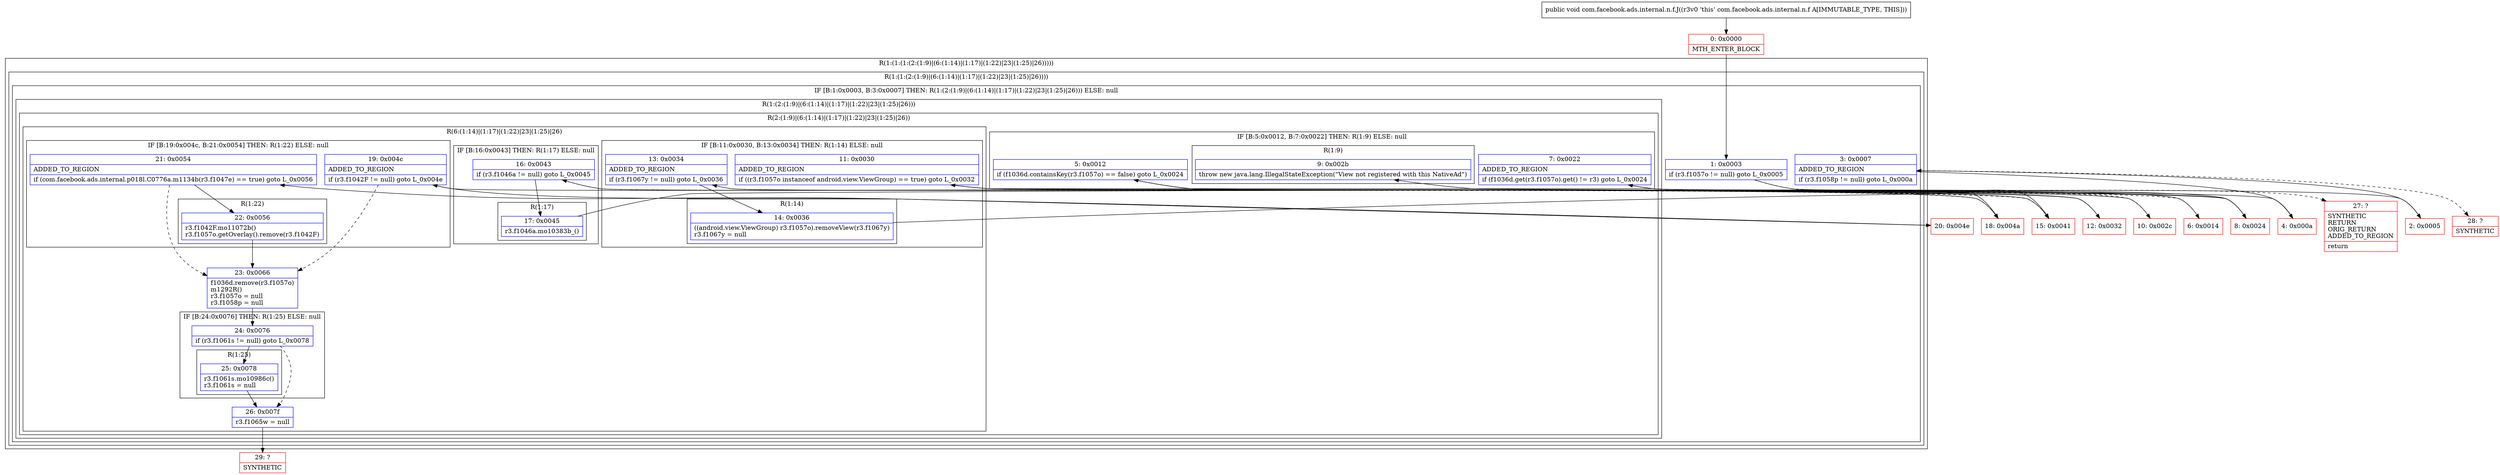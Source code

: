 digraph "CFG forcom.facebook.ads.internal.n.f.J()V" {
subgraph cluster_Region_1040412648 {
label = "R(1:(1:(1:(2:(1:9)|(6:(1:14)|(1:17)|(1:22)|23|(1:25)|26)))))";
node [shape=record,color=blue];
subgraph cluster_Region_1771122858 {
label = "R(1:(1:(2:(1:9)|(6:(1:14)|(1:17)|(1:22)|23|(1:25)|26))))";
node [shape=record,color=blue];
subgraph cluster_IfRegion_1723579443 {
label = "IF [B:1:0x0003, B:3:0x0007] THEN: R(1:(2:(1:9)|(6:(1:14)|(1:17)|(1:22)|23|(1:25)|26))) ELSE: null";
node [shape=record,color=blue];
Node_1 [shape=record,label="{1\:\ 0x0003|if (r3.f1057o != null) goto L_0x0005\l}"];
Node_3 [shape=record,label="{3\:\ 0x0007|ADDED_TO_REGION\l|if (r3.f1058p != null) goto L_0x000a\l}"];
subgraph cluster_Region_302977004 {
label = "R(1:(2:(1:9)|(6:(1:14)|(1:17)|(1:22)|23|(1:25)|26)))";
node [shape=record,color=blue];
subgraph cluster_Region_936795754 {
label = "R(2:(1:9)|(6:(1:14)|(1:17)|(1:22)|23|(1:25)|26))";
node [shape=record,color=blue];
subgraph cluster_IfRegion_1470250074 {
label = "IF [B:5:0x0012, B:7:0x0022] THEN: R(1:9) ELSE: null";
node [shape=record,color=blue];
Node_5 [shape=record,label="{5\:\ 0x0012|if (f1036d.containsKey(r3.f1057o) == false) goto L_0x0024\l}"];
Node_7 [shape=record,label="{7\:\ 0x0022|ADDED_TO_REGION\l|if (f1036d.get(r3.f1057o).get() != r3) goto L_0x0024\l}"];
subgraph cluster_Region_1816352953 {
label = "R(1:9)";
node [shape=record,color=blue];
Node_9 [shape=record,label="{9\:\ 0x002b|throw new java.lang.IllegalStateException(\"View not registered with this NativeAd\")\l}"];
}
}
subgraph cluster_Region_106515122 {
label = "R(6:(1:14)|(1:17)|(1:22)|23|(1:25)|26)";
node [shape=record,color=blue];
subgraph cluster_IfRegion_58286365 {
label = "IF [B:11:0x0030, B:13:0x0034] THEN: R(1:14) ELSE: null";
node [shape=record,color=blue];
Node_11 [shape=record,label="{11\:\ 0x0030|ADDED_TO_REGION\l|if ((r3.f1057o instanceof android.view.ViewGroup) == true) goto L_0x0032\l}"];
Node_13 [shape=record,label="{13\:\ 0x0034|ADDED_TO_REGION\l|if (r3.f1067y != null) goto L_0x0036\l}"];
subgraph cluster_Region_1174392260 {
label = "R(1:14)";
node [shape=record,color=blue];
Node_14 [shape=record,label="{14\:\ 0x0036|((android.view.ViewGroup) r3.f1057o).removeView(r3.f1067y)\lr3.f1067y = null\l}"];
}
}
subgraph cluster_IfRegion_856671058 {
label = "IF [B:16:0x0043] THEN: R(1:17) ELSE: null";
node [shape=record,color=blue];
Node_16 [shape=record,label="{16\:\ 0x0043|if (r3.f1046a != null) goto L_0x0045\l}"];
subgraph cluster_Region_2144273243 {
label = "R(1:17)";
node [shape=record,color=blue];
Node_17 [shape=record,label="{17\:\ 0x0045|r3.f1046a.mo10383b_()\l}"];
}
}
subgraph cluster_IfRegion_930542646 {
label = "IF [B:19:0x004c, B:21:0x0054] THEN: R(1:22) ELSE: null";
node [shape=record,color=blue];
Node_19 [shape=record,label="{19\:\ 0x004c|ADDED_TO_REGION\l|if (r3.f1042F != null) goto L_0x004e\l}"];
Node_21 [shape=record,label="{21\:\ 0x0054|ADDED_TO_REGION\l|if (com.facebook.ads.internal.p018l.C0776a.m1134b(r3.f1047e) == true) goto L_0x0056\l}"];
subgraph cluster_Region_215785201 {
label = "R(1:22)";
node [shape=record,color=blue];
Node_22 [shape=record,label="{22\:\ 0x0056|r3.f1042F.mo11072b()\lr3.f1057o.getOverlay().remove(r3.f1042F)\l}"];
}
}
Node_23 [shape=record,label="{23\:\ 0x0066|f1036d.remove(r3.f1057o)\lm1292R()\lr3.f1057o = null\lr3.f1058p = null\l}"];
subgraph cluster_IfRegion_1090832747 {
label = "IF [B:24:0x0076] THEN: R(1:25) ELSE: null";
node [shape=record,color=blue];
Node_24 [shape=record,label="{24\:\ 0x0076|if (r3.f1061s != null) goto L_0x0078\l}"];
subgraph cluster_Region_1188483019 {
label = "R(1:25)";
node [shape=record,color=blue];
Node_25 [shape=record,label="{25\:\ 0x0078|r3.f1061s.mo10986c()\lr3.f1061s = null\l}"];
}
}
Node_26 [shape=record,label="{26\:\ 0x007f|r3.f1065w = null\l}"];
}
}
}
}
}
}
Node_0 [shape=record,color=red,label="{0\:\ 0x0000|MTH_ENTER_BLOCK\l}"];
Node_2 [shape=record,color=red,label="{2\:\ 0x0005}"];
Node_4 [shape=record,color=red,label="{4\:\ 0x000a}"];
Node_6 [shape=record,color=red,label="{6\:\ 0x0014}"];
Node_8 [shape=record,color=red,label="{8\:\ 0x0024}"];
Node_10 [shape=record,color=red,label="{10\:\ 0x002c}"];
Node_12 [shape=record,color=red,label="{12\:\ 0x0032}"];
Node_15 [shape=record,color=red,label="{15\:\ 0x0041}"];
Node_18 [shape=record,color=red,label="{18\:\ 0x004a}"];
Node_20 [shape=record,color=red,label="{20\:\ 0x004e}"];
Node_27 [shape=record,color=red,label="{27\:\ ?|SYNTHETIC\lRETURN\lORIG_RETURN\lADDED_TO_REGION\l|return\l}"];
Node_28 [shape=record,color=red,label="{28\:\ ?|SYNTHETIC\l}"];
Node_29 [shape=record,color=red,label="{29\:\ ?|SYNTHETIC\l}"];
MethodNode[shape=record,label="{public void com.facebook.ads.internal.n.f.J((r3v0 'this' com.facebook.ads.internal.n.f A[IMMUTABLE_TYPE, THIS])) }"];
MethodNode -> Node_0;
Node_1 -> Node_2;
Node_1 -> Node_27[style=dashed];
Node_3 -> Node_4;
Node_3 -> Node_28[style=dashed];
Node_5 -> Node_6[style=dashed];
Node_5 -> Node_8;
Node_7 -> Node_8;
Node_7 -> Node_10[style=dashed];
Node_11 -> Node_12;
Node_11 -> Node_15[style=dashed];
Node_13 -> Node_14;
Node_13 -> Node_15[style=dashed];
Node_14 -> Node_15;
Node_16 -> Node_17;
Node_16 -> Node_18[style=dashed];
Node_17 -> Node_18;
Node_19 -> Node_20;
Node_19 -> Node_23[style=dashed];
Node_21 -> Node_22;
Node_21 -> Node_23[style=dashed];
Node_22 -> Node_23;
Node_23 -> Node_24;
Node_24 -> Node_25;
Node_24 -> Node_26[style=dashed];
Node_25 -> Node_26;
Node_26 -> Node_29;
Node_0 -> Node_1;
Node_2 -> Node_3;
Node_4 -> Node_5;
Node_6 -> Node_7;
Node_8 -> Node_9;
Node_10 -> Node_11;
Node_12 -> Node_13;
Node_15 -> Node_16;
Node_18 -> Node_19;
Node_20 -> Node_21;
}


